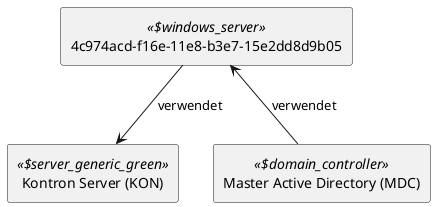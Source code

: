 @startuml


skinparam monochrome true
skinparam componentStyle uml2



show stereotype

rectangle __Z_c974acd__S_f16e__S_11e8__S_b3e7__S_15e2dd8d9b05 as "4c974acd-f16e-11e8-b3e7-15e2dd8d9b05" <<$windows_server>> {
}

rectangle Kontron__F_Server__F___N_KON__O_ as "Kontron Server (KON)" <<$server_generic_green>> {
}
rectangle Master__F_Active__F_Directory__F___N_MDC__O_ as "Master Active Directory (MDC)" <<$domain_controller>> {
}
__Z_c974acd__S_f16e__S_11e8__S_b3e7__S_15e2dd8d9b05 -down-> Kontron__F_Server__F___N_KON__O_ : verwendet 
Master__F_Active__F_Directory__F___N_MDC__O_ -up-> __Z_c974acd__S_f16e__S_11e8__S_b3e7__S_15e2dd8d9b05 : verwendet

' Begin Protected Region [[layouting]]

' End Protected Region   [[layouting]]

@enduml
' Actifsource ID=[dc5bfacd-eaac-11e8-88d3-bfc6b992bdec,10a862ac-0e1a-11e9-8b4c-f9aec93d8b56,Hash]
